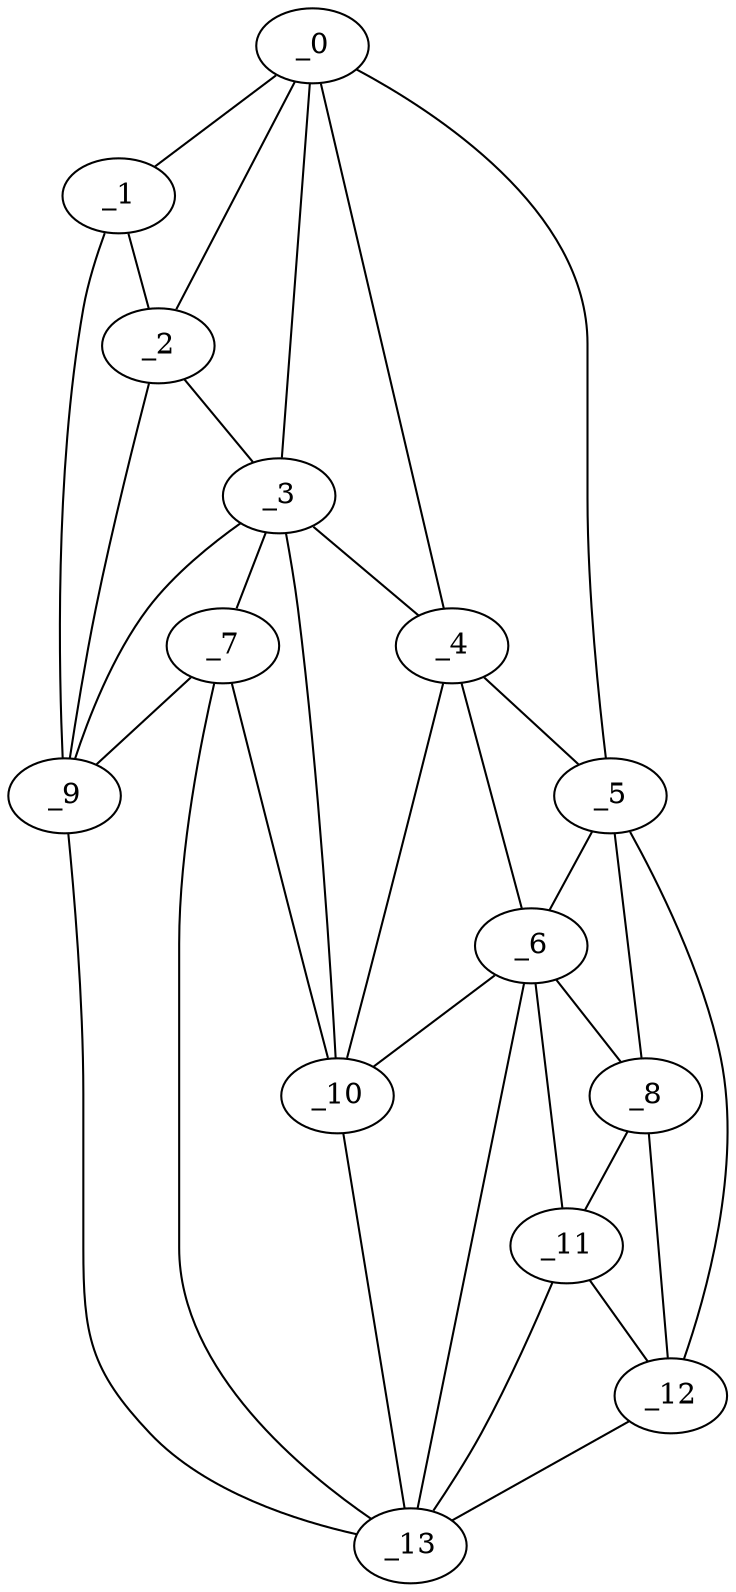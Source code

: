 graph "obj41__95.gxl" {
	_0	 [x=32,
		y=6];
	_1	 [x=70,
		y=6];
	_0 -- _1	 [valence=1];
	_2	 [x=73,
		y=28];
	_0 -- _2	 [valence=2];
	_3	 [x=73,
		y=38];
	_0 -- _3	 [valence=2];
	_4	 [x=73,
		y=75];
	_0 -- _4	 [valence=2];
	_5	 [x=77,
		y=88];
	_0 -- _5	 [valence=1];
	_1 -- _2	 [valence=2];
	_9	 [x=98,
		y=32];
	_1 -- _9	 [valence=1];
	_2 -- _3	 [valence=2];
	_2 -- _9	 [valence=2];
	_3 -- _4	 [valence=2];
	_7	 [x=96,
		y=41];
	_3 -- _7	 [valence=1];
	_3 -- _9	 [valence=2];
	_10	 [x=101,
		y=64];
	_3 -- _10	 [valence=1];
	_4 -- _5	 [valence=2];
	_6	 [x=93,
		y=76];
	_4 -- _6	 [valence=1];
	_4 -- _10	 [valence=2];
	_5 -- _6	 [valence=2];
	_8	 [x=96,
		y=90];
	_5 -- _8	 [valence=1];
	_12	 [x=103,
		y=125];
	_5 -- _12	 [valence=1];
	_6 -- _8	 [valence=2];
	_6 -- _10	 [valence=2];
	_11	 [x=102,
		y=92];
	_6 -- _11	 [valence=2];
	_13	 [x=104,
		y=68];
	_6 -- _13	 [valence=1];
	_7 -- _9	 [valence=2];
	_7 -- _10	 [valence=2];
	_7 -- _13	 [valence=1];
	_8 -- _11	 [valence=1];
	_8 -- _12	 [valence=2];
	_9 -- _13	 [valence=1];
	_10 -- _13	 [valence=2];
	_11 -- _12	 [valence=2];
	_11 -- _13	 [valence=1];
	_12 -- _13	 [valence=1];
}
